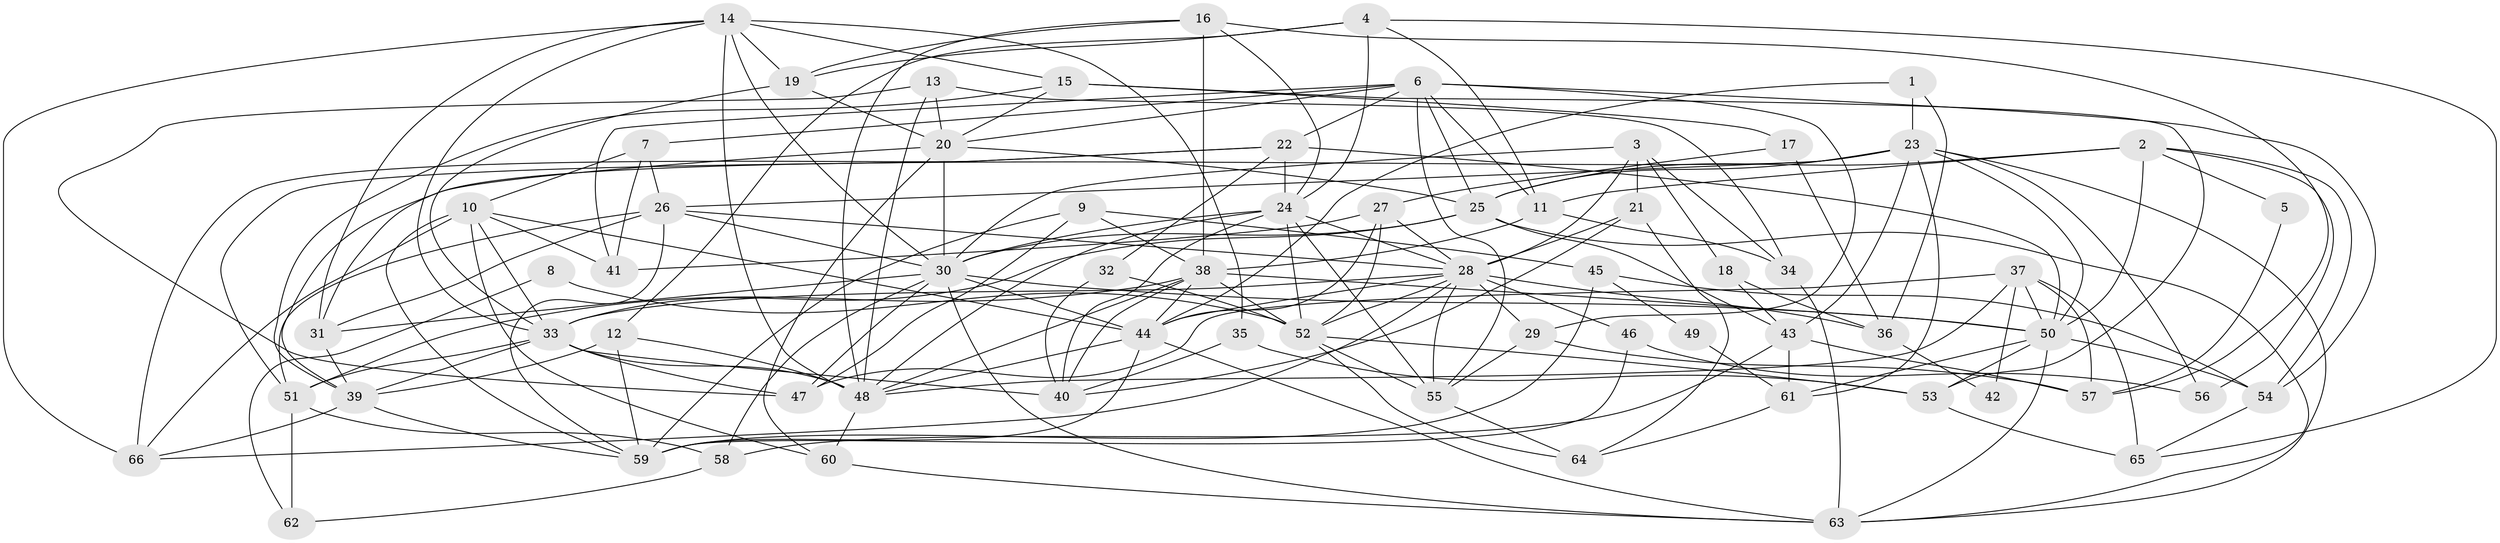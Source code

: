 // original degree distribution, {3: 0.2595419847328244, 4: 0.3053435114503817, 2: 0.1450381679389313, 6: 0.0916030534351145, 5: 0.12213740458015267, 7: 0.061068702290076333, 8: 0.015267175572519083}
// Generated by graph-tools (version 1.1) at 2025/02/03/09/25 03:02:04]
// undirected, 66 vertices, 185 edges
graph export_dot {
graph [start="1"]
  node [color=gray90,style=filled];
  1;
  2;
  3;
  4;
  5;
  6;
  7;
  8;
  9;
  10;
  11;
  12;
  13;
  14;
  15;
  16;
  17;
  18;
  19;
  20;
  21;
  22;
  23;
  24;
  25;
  26;
  27;
  28;
  29;
  30;
  31;
  32;
  33;
  34;
  35;
  36;
  37;
  38;
  39;
  40;
  41;
  42;
  43;
  44;
  45;
  46;
  47;
  48;
  49;
  50;
  51;
  52;
  53;
  54;
  55;
  56;
  57;
  58;
  59;
  60;
  61;
  62;
  63;
  64;
  65;
  66;
  1 -- 23 [weight=1.0];
  1 -- 36 [weight=1.0];
  1 -- 44 [weight=1.0];
  2 -- 5 [weight=1.0];
  2 -- 11 [weight=1.0];
  2 -- 25 [weight=1.0];
  2 -- 50 [weight=1.0];
  2 -- 54 [weight=1.0];
  2 -- 56 [weight=1.0];
  3 -- 18 [weight=1.0];
  3 -- 21 [weight=1.0];
  3 -- 28 [weight=1.0];
  3 -- 30 [weight=1.0];
  3 -- 34 [weight=1.0];
  4 -- 11 [weight=1.0];
  4 -- 12 [weight=1.0];
  4 -- 19 [weight=1.0];
  4 -- 24 [weight=1.0];
  4 -- 65 [weight=1.0];
  5 -- 57 [weight=1.0];
  6 -- 7 [weight=1.0];
  6 -- 11 [weight=1.0];
  6 -- 20 [weight=1.0];
  6 -- 22 [weight=1.0];
  6 -- 25 [weight=1.0];
  6 -- 29 [weight=1.0];
  6 -- 41 [weight=2.0];
  6 -- 54 [weight=1.0];
  6 -- 55 [weight=1.0];
  7 -- 10 [weight=1.0];
  7 -- 26 [weight=1.0];
  7 -- 41 [weight=1.0];
  8 -- 52 [weight=2.0];
  8 -- 62 [weight=1.0];
  9 -- 38 [weight=1.0];
  9 -- 45 [weight=1.0];
  9 -- 47 [weight=1.0];
  9 -- 59 [weight=1.0];
  10 -- 33 [weight=1.0];
  10 -- 41 [weight=1.0];
  10 -- 44 [weight=1.0];
  10 -- 59 [weight=1.0];
  10 -- 60 [weight=1.0];
  10 -- 66 [weight=1.0];
  11 -- 34 [weight=1.0];
  11 -- 38 [weight=1.0];
  12 -- 39 [weight=1.0];
  12 -- 48 [weight=1.0];
  12 -- 59 [weight=1.0];
  13 -- 20 [weight=1.0];
  13 -- 34 [weight=1.0];
  13 -- 47 [weight=1.0];
  13 -- 48 [weight=1.0];
  14 -- 15 [weight=1.0];
  14 -- 19 [weight=1.0];
  14 -- 30 [weight=1.0];
  14 -- 31 [weight=1.0];
  14 -- 33 [weight=1.0];
  14 -- 35 [weight=1.0];
  14 -- 48 [weight=1.0];
  14 -- 66 [weight=1.0];
  15 -- 17 [weight=1.0];
  15 -- 20 [weight=1.0];
  15 -- 39 [weight=1.0];
  15 -- 53 [weight=2.0];
  16 -- 19 [weight=1.0];
  16 -- 24 [weight=1.0];
  16 -- 38 [weight=1.0];
  16 -- 48 [weight=1.0];
  16 -- 57 [weight=1.0];
  17 -- 27 [weight=1.0];
  17 -- 36 [weight=1.0];
  18 -- 36 [weight=2.0];
  18 -- 43 [weight=1.0];
  19 -- 20 [weight=1.0];
  19 -- 33 [weight=1.0];
  20 -- 25 [weight=1.0];
  20 -- 30 [weight=1.0];
  20 -- 31 [weight=1.0];
  20 -- 60 [weight=1.0];
  21 -- 28 [weight=1.0];
  21 -- 40 [weight=1.0];
  21 -- 64 [weight=1.0];
  22 -- 24 [weight=1.0];
  22 -- 32 [weight=1.0];
  22 -- 50 [weight=1.0];
  22 -- 51 [weight=1.0];
  22 -- 66 [weight=1.0];
  23 -- 25 [weight=1.0];
  23 -- 26 [weight=1.0];
  23 -- 39 [weight=1.0];
  23 -- 43 [weight=1.0];
  23 -- 50 [weight=1.0];
  23 -- 56 [weight=1.0];
  23 -- 61 [weight=1.0];
  23 -- 63 [weight=1.0];
  24 -- 28 [weight=1.0];
  24 -- 30 [weight=1.0];
  24 -- 40 [weight=1.0];
  24 -- 48 [weight=1.0];
  24 -- 52 [weight=1.0];
  24 -- 55 [weight=1.0];
  25 -- 30 [weight=1.0];
  25 -- 33 [weight=1.0];
  25 -- 43 [weight=1.0];
  25 -- 63 [weight=1.0];
  26 -- 28 [weight=1.0];
  26 -- 30 [weight=1.0];
  26 -- 31 [weight=1.0];
  26 -- 51 [weight=1.0];
  26 -- 59 [weight=1.0];
  27 -- 28 [weight=1.0];
  27 -- 41 [weight=1.0];
  27 -- 44 [weight=1.0];
  27 -- 52 [weight=1.0];
  28 -- 29 [weight=1.0];
  28 -- 33 [weight=1.0];
  28 -- 36 [weight=1.0];
  28 -- 44 [weight=1.0];
  28 -- 46 [weight=1.0];
  28 -- 52 [weight=1.0];
  28 -- 55 [weight=1.0];
  28 -- 66 [weight=1.0];
  29 -- 55 [weight=1.0];
  29 -- 57 [weight=1.0];
  30 -- 31 [weight=1.0];
  30 -- 44 [weight=1.0];
  30 -- 47 [weight=1.0];
  30 -- 50 [weight=1.0];
  30 -- 58 [weight=1.0];
  30 -- 63 [weight=1.0];
  31 -- 39 [weight=1.0];
  32 -- 40 [weight=1.0];
  32 -- 52 [weight=1.0];
  33 -- 39 [weight=1.0];
  33 -- 40 [weight=2.0];
  33 -- 47 [weight=1.0];
  33 -- 48 [weight=1.0];
  33 -- 51 [weight=1.0];
  34 -- 63 [weight=1.0];
  35 -- 40 [weight=1.0];
  35 -- 53 [weight=1.0];
  36 -- 42 [weight=1.0];
  37 -- 42 [weight=1.0];
  37 -- 47 [weight=1.0];
  37 -- 48 [weight=1.0];
  37 -- 50 [weight=1.0];
  37 -- 57 [weight=1.0];
  37 -- 65 [weight=1.0];
  38 -- 40 [weight=1.0];
  38 -- 44 [weight=2.0];
  38 -- 48 [weight=1.0];
  38 -- 50 [weight=1.0];
  38 -- 51 [weight=1.0];
  38 -- 52 [weight=1.0];
  39 -- 59 [weight=1.0];
  39 -- 66 [weight=1.0];
  43 -- 57 [weight=1.0];
  43 -- 58 [weight=1.0];
  43 -- 61 [weight=1.0];
  44 -- 48 [weight=1.0];
  44 -- 59 [weight=1.0];
  44 -- 63 [weight=1.0];
  45 -- 49 [weight=1.0];
  45 -- 54 [weight=1.0];
  45 -- 59 [weight=1.0];
  46 -- 56 [weight=1.0];
  46 -- 59 [weight=1.0];
  48 -- 60 [weight=1.0];
  49 -- 61 [weight=1.0];
  50 -- 53 [weight=1.0];
  50 -- 54 [weight=1.0];
  50 -- 61 [weight=1.0];
  50 -- 63 [weight=1.0];
  51 -- 58 [weight=1.0];
  51 -- 62 [weight=1.0];
  52 -- 53 [weight=1.0];
  52 -- 55 [weight=2.0];
  52 -- 64 [weight=1.0];
  53 -- 65 [weight=2.0];
  54 -- 65 [weight=1.0];
  55 -- 64 [weight=1.0];
  58 -- 62 [weight=1.0];
  60 -- 63 [weight=1.0];
  61 -- 64 [weight=1.0];
}
